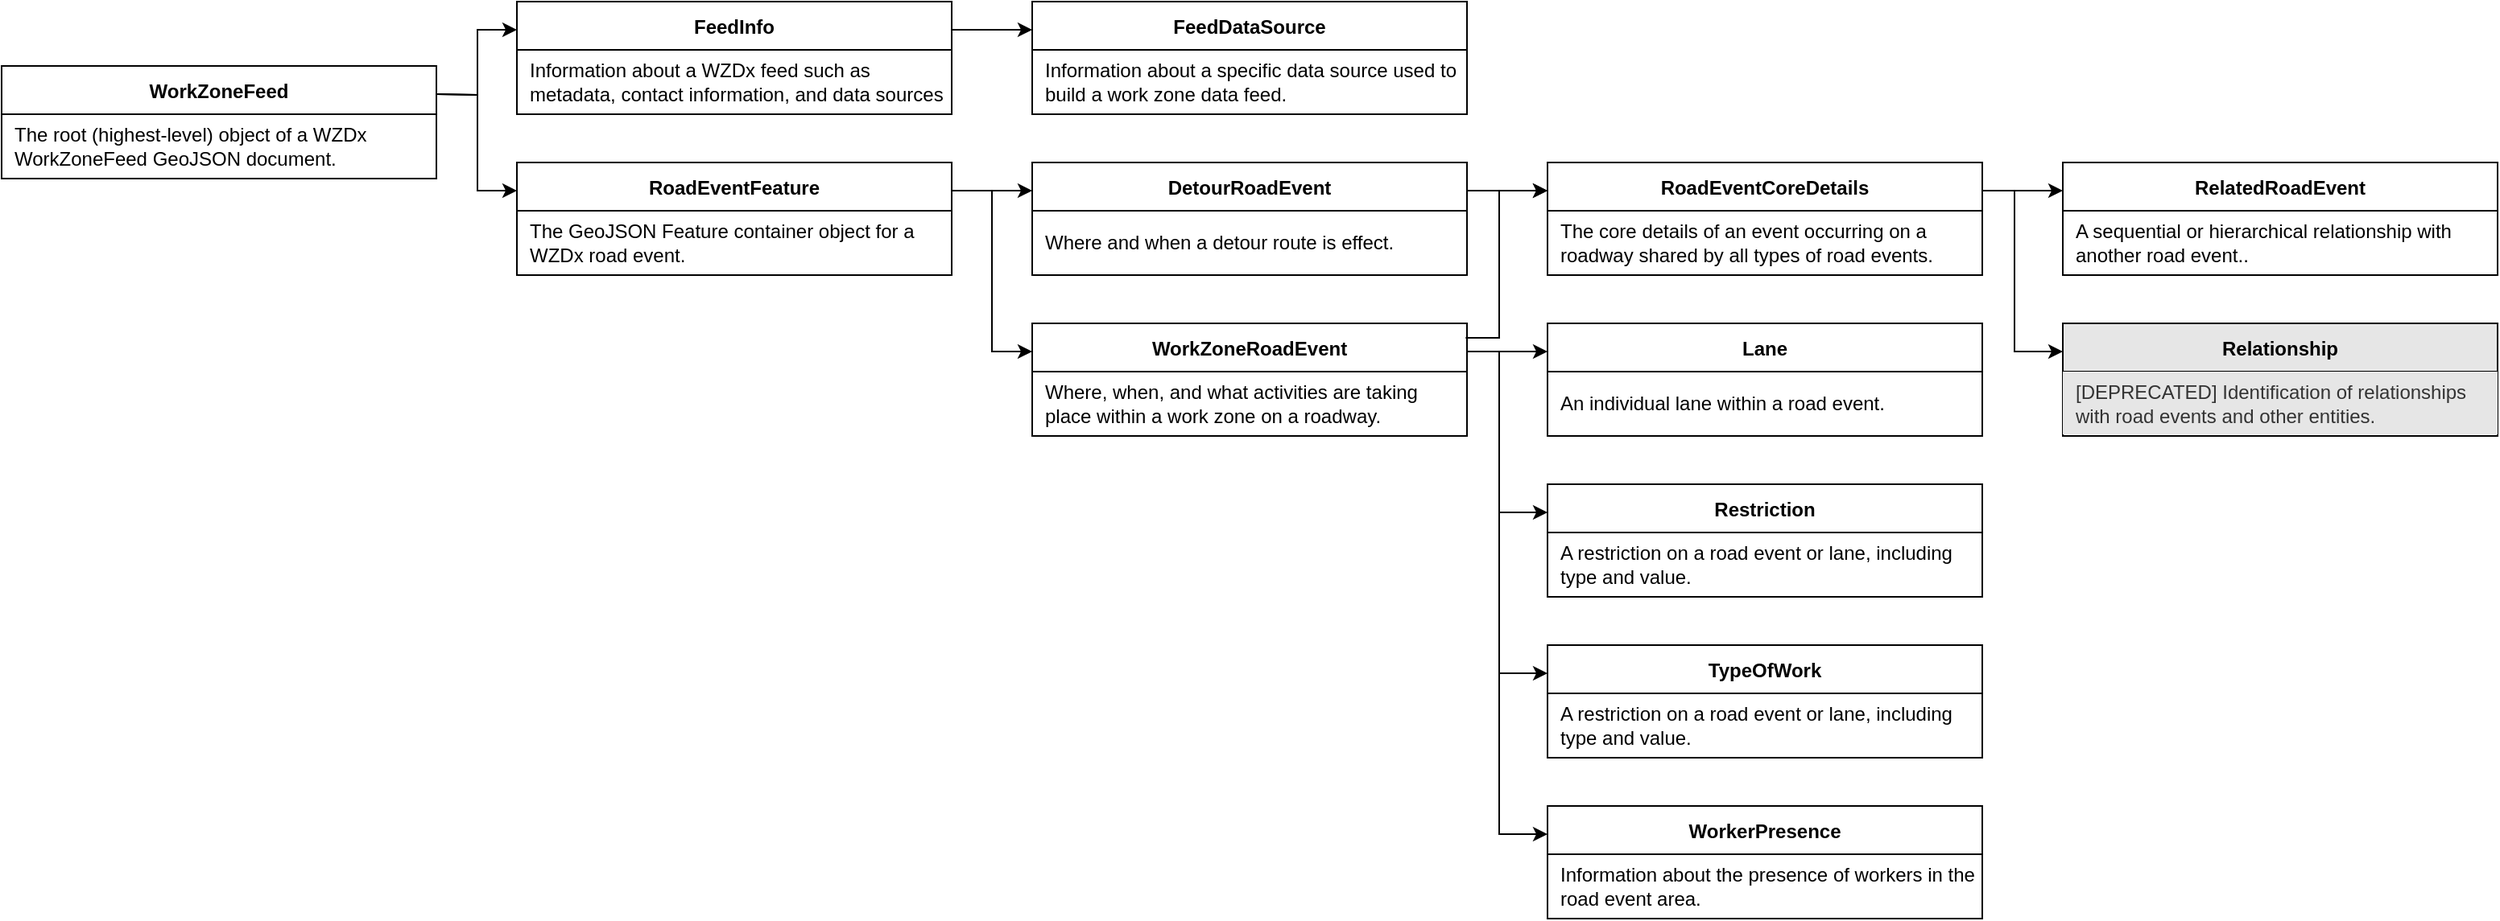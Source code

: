 <mxfile version="20.2.3" type="google"><diagram id="R2lEEEUBdFMjLlhIrx00" name="wzdx_object_diagram"><mxGraphModel grid="1" page="1" gridSize="10" guides="0" tooltips="1" connect="1" arrows="1" fold="1" pageScale="1" pageWidth="1100" pageHeight="850" math="0" shadow="0" extFonts="Permanent Marker^https://fonts.googleapis.com/css?family=Permanent+Marker"><root><mxCell id="0"/><mxCell id="1" parent="0"/><mxCell id="k0RqxaRmuKo-K8MDaf9T-9" style="edgeStyle=orthogonalEdgeStyle;rounded=0;orthogonalLoop=1;jettySize=auto;html=1;exitX=1;exitY=0.25;exitDx=0;exitDy=0;entryX=0;entryY=0.25;entryDx=0;entryDy=0;" edge="1" parent="1" target="C-vyLk0tnHw3VtMMgP7b-23"><mxGeometry relative="1" as="geometry"><mxPoint x="340" y="147.5" as="sourcePoint"/></mxGeometry></mxCell><mxCell id="k0RqxaRmuKo-K8MDaf9T-10" style="edgeStyle=orthogonalEdgeStyle;rounded=0;orthogonalLoop=1;jettySize=auto;html=1;exitX=1;exitY=0.5;exitDx=0;exitDy=0;entryX=-0.003;entryY=0.158;entryDx=0;entryDy=0;entryPerimeter=0;" edge="1" parent="1" target="BHbQhKfwGy02K6a1aAIS-3"><mxGeometry relative="1" as="geometry"/></mxCell><mxCell id="C-vyLk0tnHw3VtMMgP7b-23" value="FeedInfo" style="shape=table;startSize=30;container=1;collapsible=1;childLayout=tableLayout;fixedRows=1;rowLines=0;fontStyle=1;align=center;resizeLast=1;" vertex="1" parent="1"><mxGeometry x="390" y="90" width="270" height="70" as="geometry"/></mxCell><mxCell id="C-vyLk0tnHw3VtMMgP7b-27" value="" style="shape=partialRectangle;collapsible=0;dropTarget=0;pointerEvents=0;fillColor=none;points=[[0,0.5],[1,0.5]];portConstraint=eastwest;top=0;left=0;right=0;bottom=0;" vertex="1" parent="C-vyLk0tnHw3VtMMgP7b-23"><mxGeometry y="30" width="270" height="40" as="geometry"/></mxCell><mxCell id="C-vyLk0tnHw3VtMMgP7b-29" value="Information about a WZDx feed such as metadata, contact information, and data sources" style="shape=partialRectangle;overflow=hidden;connectable=0;fillColor=none;top=0;left=0;bottom=0;right=0;align=left;spacingLeft=6;fontStyle=0;whiteSpace=wrap;" vertex="1" parent="C-vyLk0tnHw3VtMMgP7b-27"><mxGeometry width="270" height="40" as="geometry"><mxRectangle width="270" height="40" as="alternateBounds"/></mxGeometry></mxCell><mxCell id="BHbQhKfwGy02K6a1aAIS-3" value="RoadEventFeature" style="shape=table;startSize=30;container=1;collapsible=1;childLayout=tableLayout;fixedRows=1;rowLines=0;fontStyle=1;align=center;resizeLast=1;" vertex="1" parent="1"><mxGeometry x="390" y="190" width="270" height="70" as="geometry"/></mxCell><mxCell id="BHbQhKfwGy02K6a1aAIS-4" value="" style="shape=partialRectangle;collapsible=0;dropTarget=0;pointerEvents=0;fillColor=none;points=[[0,0.5],[1,0.5]];portConstraint=eastwest;top=0;left=0;right=0;bottom=0;" vertex="1" parent="BHbQhKfwGy02K6a1aAIS-3"><mxGeometry y="30" width="270" height="39" as="geometry"/></mxCell><mxCell id="BHbQhKfwGy02K6a1aAIS-6" value="The GeoJSON Feature container object for a WZDx road event." style="shape=partialRectangle;overflow=hidden;connectable=0;top=0;left=0;bottom=0;right=0;align=left;spacingLeft=6;fontStyle=0;strokeColor=#d6b656;fillColor=none;whiteSpace=wrap;" vertex="1" parent="BHbQhKfwGy02K6a1aAIS-4"><mxGeometry width="270" height="39" as="geometry"><mxRectangle width="270" height="39" as="alternateBounds"/></mxGeometry></mxCell><mxCell id="qHT-F6r8HrtqaLLa95We-6" value="FeedDataSource" style="shape=table;startSize=30;container=1;collapsible=1;childLayout=tableLayout;fixedRows=1;rowLines=0;fontStyle=1;align=center;resizeLast=1;" vertex="1" parent="1"><mxGeometry x="710" y="90" width="270" height="70" as="geometry"/></mxCell><mxCell id="qHT-F6r8HrtqaLLa95We-7" value="" style="shape=partialRectangle;collapsible=0;dropTarget=0;pointerEvents=0;fillColor=none;points=[[0,0.5],[1,0.5]];portConstraint=eastwest;top=0;left=0;right=0;bottom=0;" vertex="1" parent="qHT-F6r8HrtqaLLa95We-6"><mxGeometry y="30" width="270" height="39" as="geometry"/></mxCell><mxCell id="qHT-F6r8HrtqaLLa95We-9" value="Information about a specific data source used to build a work zone data feed." style="shape=partialRectangle;overflow=hidden;connectable=0;top=0;left=0;bottom=0;right=0;align=left;spacingLeft=6;fontStyle=0;strokeColor=#d6b656;fillColor=none;whiteSpace=wrap;" vertex="1" parent="qHT-F6r8HrtqaLLa95We-7"><mxGeometry width="270" height="39" as="geometry"><mxRectangle width="270" height="39" as="alternateBounds"/></mxGeometry></mxCell><mxCell id="qHT-F6r8HrtqaLLa95We-10" value="DetourRoadEvent" style="shape=table;startSize=30;container=1;collapsible=1;childLayout=tableLayout;fixedRows=1;rowLines=0;fontStyle=1;align=center;resizeLast=1;" vertex="1" parent="1"><mxGeometry x="710" y="190" width="270" height="70" as="geometry"/></mxCell><mxCell id="qHT-F6r8HrtqaLLa95We-11" value="" style="shape=partialRectangle;collapsible=0;dropTarget=0;pointerEvents=0;fillColor=none;points=[[0,0.5],[1,0.5]];portConstraint=eastwest;top=0;left=0;right=0;bottom=0;" vertex="1" parent="qHT-F6r8HrtqaLLa95We-10"><mxGeometry y="30" width="270" height="39" as="geometry"/></mxCell><mxCell id="qHT-F6r8HrtqaLLa95We-13" value="Where and when a detour route is effect." style="shape=partialRectangle;overflow=hidden;connectable=0;top=0;left=0;bottom=0;right=0;align=left;spacingLeft=6;fontStyle=0;strokeColor=#d6b656;fillColor=none;whiteSpace=wrap;" vertex="1" parent="qHT-F6r8HrtqaLLa95We-11"><mxGeometry width="270" height="39" as="geometry"><mxRectangle width="270" height="39" as="alternateBounds"/></mxGeometry></mxCell><mxCell id="qHT-F6r8HrtqaLLa95We-14" value="WorkZoneRoadEvent" style="shape=table;startSize=30;container=1;collapsible=1;childLayout=tableLayout;fixedRows=1;rowLines=0;fontStyle=1;align=center;resizeLast=1;" vertex="1" parent="1"><mxGeometry x="710" y="290" width="270" height="70" as="geometry"/></mxCell><mxCell id="qHT-F6r8HrtqaLLa95We-15" value="" style="shape=partialRectangle;collapsible=0;dropTarget=0;pointerEvents=0;fillColor=none;points=[[0,0.5],[1,0.5]];portConstraint=eastwest;top=0;left=0;right=0;bottom=0;" vertex="1" parent="qHT-F6r8HrtqaLLa95We-14"><mxGeometry y="30" width="270" height="39" as="geometry"/></mxCell><mxCell id="qHT-F6r8HrtqaLLa95We-17" value="Where, when, and what activities are taking place within a work zone on a roadway." style="shape=partialRectangle;overflow=hidden;connectable=0;top=0;left=0;bottom=0;right=0;align=left;spacingLeft=6;fontStyle=0;strokeColor=#d6b656;fillColor=none;whiteSpace=wrap;" vertex="1" parent="qHT-F6r8HrtqaLLa95We-15"><mxGeometry width="270" height="39" as="geometry"><mxRectangle width="270" height="39" as="alternateBounds"/></mxGeometry></mxCell><mxCell id="qHT-F6r8HrtqaLLa95We-18" value="RoadEventCoreDetails" style="shape=table;startSize=30;container=1;collapsible=1;childLayout=tableLayout;fixedRows=1;rowLines=0;fontStyle=1;align=center;resizeLast=1;" vertex="1" parent="1"><mxGeometry x="1030" y="190" width="270" height="70" as="geometry"/></mxCell><mxCell id="qHT-F6r8HrtqaLLa95We-19" value="" style="shape=partialRectangle;collapsible=0;dropTarget=0;pointerEvents=0;fillColor=none;points=[[0,0.5],[1,0.5]];portConstraint=eastwest;top=0;left=0;right=0;bottom=0;" vertex="1" parent="qHT-F6r8HrtqaLLa95We-18"><mxGeometry y="30" width="270" height="39" as="geometry"/></mxCell><mxCell id="qHT-F6r8HrtqaLLa95We-21" value="The core details of an event occurring on a roadway shared by all types of road events." style="shape=partialRectangle;overflow=hidden;connectable=0;top=0;left=0;bottom=0;right=0;align=left;spacingLeft=6;fontStyle=0;strokeColor=#d6b656;fillColor=none;whiteSpace=wrap;" vertex="1" parent="qHT-F6r8HrtqaLLa95We-19"><mxGeometry width="270" height="39" as="geometry"><mxRectangle width="270" height="39" as="alternateBounds"/></mxGeometry></mxCell><mxCell id="qHT-F6r8HrtqaLLa95We-22" value="Lane" style="shape=table;startSize=30;container=1;collapsible=1;childLayout=tableLayout;fixedRows=1;rowLines=0;fontStyle=1;align=center;resizeLast=1;" vertex="1" parent="1"><mxGeometry x="1030" y="290" width="270" height="70" as="geometry"/></mxCell><mxCell id="qHT-F6r8HrtqaLLa95We-23" value="" style="shape=partialRectangle;collapsible=0;dropTarget=0;pointerEvents=0;fillColor=none;points=[[0,0.5],[1,0.5]];portConstraint=eastwest;top=0;left=0;right=0;bottom=0;" vertex="1" parent="qHT-F6r8HrtqaLLa95We-22"><mxGeometry y="30" width="270" height="39" as="geometry"/></mxCell><mxCell id="qHT-F6r8HrtqaLLa95We-25" value="An individual lane within a road event." style="shape=partialRectangle;overflow=hidden;connectable=0;top=0;left=0;bottom=0;right=0;align=left;spacingLeft=6;fontStyle=0;strokeColor=#d6b656;fillColor=none;whiteSpace=wrap;" vertex="1" parent="qHT-F6r8HrtqaLLa95We-23"><mxGeometry width="270" height="39" as="geometry"><mxRectangle width="270" height="39" as="alternateBounds"/></mxGeometry></mxCell><mxCell id="qHT-F6r8HrtqaLLa95We-26" value="Restriction" style="shape=table;startSize=30;container=1;collapsible=1;childLayout=tableLayout;fixedRows=1;rowLines=0;fontStyle=1;align=center;resizeLast=1;" vertex="1" parent="1"><mxGeometry x="1030" y="390" width="270" height="70" as="geometry"/></mxCell><mxCell id="qHT-F6r8HrtqaLLa95We-27" value="" style="shape=partialRectangle;collapsible=0;dropTarget=0;pointerEvents=0;fillColor=none;points=[[0,0.5],[1,0.5]];portConstraint=eastwest;top=0;left=0;right=0;bottom=0;" vertex="1" parent="qHT-F6r8HrtqaLLa95We-26"><mxGeometry y="30" width="270" height="39" as="geometry"/></mxCell><mxCell id="qHT-F6r8HrtqaLLa95We-29" value="A restriction on a road event or lane, including type and value." style="shape=partialRectangle;overflow=hidden;connectable=0;top=0;left=0;bottom=0;right=0;align=left;spacingLeft=6;fontStyle=0;strokeColor=#d6b656;fillColor=none;whiteSpace=wrap;" vertex="1" parent="qHT-F6r8HrtqaLLa95We-27"><mxGeometry width="270" height="39" as="geometry"><mxRectangle width="270" height="39" as="alternateBounds"/></mxGeometry></mxCell><mxCell id="qHT-F6r8HrtqaLLa95We-30" value="RelatedRoadEvent" style="shape=table;startSize=30;container=1;collapsible=1;childLayout=tableLayout;fixedRows=1;rowLines=0;fontStyle=1;align=center;resizeLast=1;" vertex="1" parent="1"><mxGeometry x="1350" y="190" width="270" height="70" as="geometry"/></mxCell><mxCell id="qHT-F6r8HrtqaLLa95We-31" value="" style="shape=partialRectangle;collapsible=0;dropTarget=0;pointerEvents=0;fillColor=none;points=[[0,0.5],[1,0.5]];portConstraint=eastwest;top=0;left=0;right=0;bottom=0;" vertex="1" parent="qHT-F6r8HrtqaLLa95We-30"><mxGeometry y="30" width="270" height="39" as="geometry"/></mxCell><mxCell id="qHT-F6r8HrtqaLLa95We-33" value="A sequential or hierarchical relationship with another road event.." style="shape=partialRectangle;overflow=hidden;connectable=0;top=0;left=0;bottom=0;right=0;align=left;spacingLeft=6;fontStyle=0;strokeColor=#d6b656;fillColor=none;whiteSpace=wrap;" vertex="1" parent="qHT-F6r8HrtqaLLa95We-31"><mxGeometry width="270" height="39" as="geometry"><mxRectangle width="270" height="39" as="alternateBounds"/></mxGeometry></mxCell><mxCell id="qHT-F6r8HrtqaLLa95We-34" value="TypeOfWork" style="shape=table;startSize=30;container=1;collapsible=1;childLayout=tableLayout;fixedRows=1;rowLines=0;fontStyle=1;align=center;resizeLast=1;" vertex="1" parent="1"><mxGeometry x="1030" y="490" width="270" height="70" as="geometry"/></mxCell><mxCell id="qHT-F6r8HrtqaLLa95We-35" value="" style="shape=partialRectangle;collapsible=0;dropTarget=0;pointerEvents=0;fillColor=none;points=[[0,0.5],[1,0.5]];portConstraint=eastwest;top=0;left=0;right=0;bottom=0;" vertex="1" parent="qHT-F6r8HrtqaLLa95We-34"><mxGeometry y="30" width="270" height="39" as="geometry"/></mxCell><mxCell id="qHT-F6r8HrtqaLLa95We-37" value="A restriction on a road event or lane, including type and value." style="shape=partialRectangle;overflow=hidden;connectable=0;top=0;left=0;bottom=0;right=0;align=left;spacingLeft=6;fontStyle=0;strokeColor=#d6b656;fillColor=none;whiteSpace=wrap;" vertex="1" parent="qHT-F6r8HrtqaLLa95We-35"><mxGeometry width="270" height="39" as="geometry"><mxRectangle width="270" height="39" as="alternateBounds"/></mxGeometry></mxCell><mxCell id="qHT-F6r8HrtqaLLa95We-38" value="WorkerPresence" style="shape=table;startSize=30;container=1;collapsible=1;childLayout=tableLayout;fixedRows=1;rowLines=0;fontStyle=1;align=center;resizeLast=1;" vertex="1" parent="1"><mxGeometry x="1030" y="590" width="270" height="70" as="geometry"/></mxCell><mxCell id="qHT-F6r8HrtqaLLa95We-39" value="" style="shape=partialRectangle;collapsible=0;dropTarget=0;pointerEvents=0;fillColor=none;points=[[0,0.5],[1,0.5]];portConstraint=eastwest;top=0;left=0;right=0;bottom=0;" vertex="1" parent="qHT-F6r8HrtqaLLa95We-38"><mxGeometry y="30" width="270" height="39" as="geometry"/></mxCell><mxCell id="qHT-F6r8HrtqaLLa95We-41" value="Information about the presence of workers in the road event area." style="shape=partialRectangle;overflow=hidden;connectable=0;top=0;left=0;bottom=0;right=0;align=left;spacingLeft=6;fontStyle=0;strokeColor=#d6b656;fillColor=none;whiteSpace=wrap;" vertex="1" parent="qHT-F6r8HrtqaLLa95We-39"><mxGeometry width="270" height="39" as="geometry"><mxRectangle width="270" height="39" as="alternateBounds"/></mxGeometry></mxCell><mxCell id="Q4F0YYo54zgFtf_VKap_-1" value="Relationship" style="shape=table;startSize=30;container=1;collapsible=1;childLayout=tableLayout;fixedRows=1;rowLines=0;fontStyle=1;align=center;resizeLast=1;fillColor=#E6E6E6;" vertex="1" parent="1"><mxGeometry x="1350" y="290" width="270" height="70" as="geometry"/></mxCell><mxCell id="Q4F0YYo54zgFtf_VKap_-2" value="" style="shape=partialRectangle;collapsible=0;dropTarget=0;pointerEvents=0;fillColor=none;points=[[0,0.5],[1,0.5]];portConstraint=eastwest;top=0;left=0;right=0;bottom=0;" vertex="1" parent="Q4F0YYo54zgFtf_VKap_-1"><mxGeometry y="30" width="270" height="39" as="geometry"/></mxCell><mxCell id="Q4F0YYo54zgFtf_VKap_-4" value="[DEPRECATED] Identification of relationships with road events and other entities." style="shape=partialRectangle;overflow=hidden;connectable=0;top=0;left=0;bottom=0;right=0;align=left;spacingLeft=6;fontStyle=0;strokeColor=#666666;fillColor=#E6E6E6;whiteSpace=wrap;fontColor=#333333;" vertex="1" parent="Q4F0YYo54zgFtf_VKap_-2"><mxGeometry width="270" height="39" as="geometry"><mxRectangle width="270" height="39" as="alternateBounds"/></mxGeometry></mxCell><mxCell id="Q4F0YYo54zgFtf_VKap_-6" style="edgeStyle=orthogonalEdgeStyle;rounded=0;orthogonalLoop=1;jettySize=auto;html=1;exitX=1;exitY=0.25;exitDx=0;exitDy=0;entryX=0;entryY=0.25;entryDx=0;entryDy=0;endWidth=6.234;" edge="1" parent="1" source="C-vyLk0tnHw3VtMMgP7b-23" target="qHT-F6r8HrtqaLLa95We-6"><mxGeometry relative="1" as="geometry"><mxPoint x="700" y="60" as="sourcePoint"/><mxPoint x="770" y="60" as="targetPoint"/></mxGeometry></mxCell><mxCell id="Q4F0YYo54zgFtf_VKap_-9" style="edgeStyle=orthogonalEdgeStyle;rounded=0;orthogonalLoop=1;jettySize=auto;html=1;entryX=0;entryY=0.25;entryDx=0;entryDy=0;endWidth=6.234;exitX=1;exitY=0.25;exitDx=0;exitDy=0;" edge="1" parent="1" target="BHbQhKfwGy02K6a1aAIS-3"><mxGeometry relative="1" as="geometry"><mxPoint x="340" y="147.5" as="sourcePoint"/><mxPoint x="742" y="117.5" as="targetPoint"/></mxGeometry></mxCell><mxCell id="Q4F0YYo54zgFtf_VKap_-10" style="edgeStyle=orthogonalEdgeStyle;rounded=0;orthogonalLoop=1;jettySize=auto;html=1;exitX=1;exitY=0.25;exitDx=0;exitDy=0;entryX=0;entryY=0.25;entryDx=0;entryDy=0;endWidth=6.234;" edge="1" parent="1" source="BHbQhKfwGy02K6a1aAIS-3" target="qHT-F6r8HrtqaLLa95We-10"><mxGeometry relative="1" as="geometry"><mxPoint x="690" y="210" as="sourcePoint"/><mxPoint x="732" y="210" as="targetPoint"/></mxGeometry></mxCell><mxCell id="Q4F0YYo54zgFtf_VKap_-11" style="edgeStyle=orthogonalEdgeStyle;rounded=0;orthogonalLoop=1;jettySize=auto;html=1;exitX=1;exitY=0.25;exitDx=0;exitDy=0;entryX=0;entryY=0.25;entryDx=0;entryDy=0;endWidth=6.234;" edge="1" parent="1" source="BHbQhKfwGy02K6a1aAIS-3" target="qHT-F6r8HrtqaLLa95We-14"><mxGeometry relative="1" as="geometry"><mxPoint x="710" y="127.5" as="sourcePoint"/><mxPoint x="752" y="127.5" as="targetPoint"/></mxGeometry></mxCell><mxCell id="Q4F0YYo54zgFtf_VKap_-12" style="edgeStyle=orthogonalEdgeStyle;rounded=0;orthogonalLoop=1;jettySize=auto;html=1;exitX=1;exitY=0.25;exitDx=0;exitDy=0;entryX=0;entryY=0.25;entryDx=0;entryDy=0;" edge="1" parent="1" source="qHT-F6r8HrtqaLLa95We-10" target="qHT-F6r8HrtqaLLa95We-18"><mxGeometry relative="1" as="geometry"><mxPoint x="1000" y="240" as="sourcePoint"/><mxPoint x="1060" y="230" as="targetPoint"/></mxGeometry></mxCell><mxCell id="Q4F0YYo54zgFtf_VKap_-13" style="edgeStyle=orthogonalEdgeStyle;rounded=0;orthogonalLoop=1;jettySize=auto;html=1;exitX=1;exitY=0.25;exitDx=0;exitDy=0;entryX=0;entryY=0.25;entryDx=0;entryDy=0;" edge="1" parent="1" source="qHT-F6r8HrtqaLLa95We-14" target="qHT-F6r8HrtqaLLa95We-38"><mxGeometry relative="1" as="geometry"><mxPoint x="1040" y="217.5" as="sourcePoint"/><mxPoint x="1060" y="370" as="targetPoint"/><Array as="points"><mxPoint x="1000" y="308"/><mxPoint x="1000" y="608"/></Array></mxGeometry></mxCell><mxCell id="Q4F0YYo54zgFtf_VKap_-14" style="edgeStyle=orthogonalEdgeStyle;rounded=0;orthogonalLoop=1;jettySize=auto;html=1;exitX=1;exitY=0.25;exitDx=0;exitDy=0;entryX=0;entryY=0.25;entryDx=0;entryDy=0;endWidth=6.234;" edge="1" parent="1" source="qHT-F6r8HrtqaLLa95We-14" target="qHT-F6r8HrtqaLLa95We-22"><mxGeometry relative="1" as="geometry"><mxPoint x="950" y="290" as="sourcePoint"/><mxPoint x="991" y="390" as="targetPoint"/></mxGeometry></mxCell><mxCell id="Q4F0YYo54zgFtf_VKap_-15" style="edgeStyle=orthogonalEdgeStyle;rounded=0;orthogonalLoop=1;jettySize=auto;html=1;exitX=1;exitY=0.25;exitDx=0;exitDy=0;entryX=0;entryY=0.25;entryDx=0;entryDy=0;endWidth=6.234;" edge="1" parent="1" source="qHT-F6r8HrtqaLLa95We-14" target="qHT-F6r8HrtqaLLa95We-26"><mxGeometry relative="1" as="geometry"><mxPoint x="1041" y="317.5" as="sourcePoint"/><mxPoint x="1080" y="317.5" as="targetPoint"/><Array as="points"><mxPoint x="1000" y="308"/><mxPoint x="1000" y="408"/></Array></mxGeometry></mxCell><mxCell id="Q4F0YYo54zgFtf_VKap_-16" style="edgeStyle=orthogonalEdgeStyle;rounded=0;orthogonalLoop=1;jettySize=auto;html=1;exitX=1;exitY=0.25;exitDx=0;exitDy=0;entryX=0;entryY=0.25;entryDx=0;entryDy=0;endWidth=6.234;" edge="1" parent="1" source="qHT-F6r8HrtqaLLa95We-14" target="qHT-F6r8HrtqaLLa95We-34"><mxGeometry relative="1" as="geometry"><mxPoint x="1041" y="317.5" as="sourcePoint"/><mxPoint x="1080" y="417.5" as="targetPoint"/><Array as="points"><mxPoint x="1000" y="308"/><mxPoint x="1000" y="508"/></Array></mxGeometry></mxCell><mxCell id="Q4F0YYo54zgFtf_VKap_-17" style="edgeStyle=orthogonalEdgeStyle;rounded=0;orthogonalLoop=1;jettySize=auto;html=1;exitX=1;exitY=0.25;exitDx=0;exitDy=0;entryX=0;entryY=0.25;entryDx=0;entryDy=0;" edge="1" parent="1" source="qHT-F6r8HrtqaLLa95We-18" target="Q4F0YYo54zgFtf_VKap_-1"><mxGeometry relative="1" as="geometry"><mxPoint x="1040" y="217.5" as="sourcePoint"/><mxPoint x="1080" y="217.5" as="targetPoint"/><Array as="points"><mxPoint x="1320" y="208"/><mxPoint x="1320" y="308"/></Array></mxGeometry></mxCell><mxCell id="Q4F0YYo54zgFtf_VKap_-19" style="edgeStyle=orthogonalEdgeStyle;rounded=0;orthogonalLoop=1;jettySize=auto;html=1;exitX=1;exitY=0.25;exitDx=0;exitDy=0;entryX=0;entryY=0.25;entryDx=0;entryDy=0;endWidth=6.234;" edge="1" parent="1" source="qHT-F6r8HrtqaLLa95We-18" target="qHT-F6r8HrtqaLLa95We-30"><mxGeometry relative="1" as="geometry"><mxPoint x="700" y="117.5" as="sourcePoint"/><mxPoint x="742" y="117.5" as="targetPoint"/></mxGeometry></mxCell><mxCell id="Q4F0YYo54zgFtf_VKap_-23" value="WorkZoneFeed" style="shape=table;startSize=30;container=1;collapsible=1;childLayout=tableLayout;fixedRows=1;rowLines=0;fontStyle=1;align=center;resizeLast=1;" vertex="1" parent="1"><mxGeometry x="70" y="130" width="270" height="70" as="geometry"/></mxCell><mxCell id="Q4F0YYo54zgFtf_VKap_-24" value="" style="shape=partialRectangle;collapsible=0;dropTarget=0;pointerEvents=0;fillColor=none;points=[[0,0.5],[1,0.5]];portConstraint=eastwest;top=0;left=0;right=0;bottom=0;" vertex="1" parent="Q4F0YYo54zgFtf_VKap_-23"><mxGeometry y="30" width="270" height="40" as="geometry"/></mxCell><mxCell id="Q4F0YYo54zgFtf_VKap_-26" value="The root (highest-level) object of a WZDx WorkZoneFeed GeoJSON document." style="shape=partialRectangle;overflow=hidden;connectable=0;fillColor=none;top=0;left=0;bottom=0;right=0;align=left;spacingLeft=6;fontStyle=0;whiteSpace=wrap;" vertex="1" parent="Q4F0YYo54zgFtf_VKap_-24"><mxGeometry width="270" height="40" as="geometry"><mxRectangle width="270" height="40" as="alternateBounds"/></mxGeometry></mxCell><mxCell id="_vP4howsVXhhBVb-7D-0-1" style="edgeStyle=orthogonalEdgeStyle;rounded=0;orthogonalLoop=1;jettySize=auto;html=1;entryX=0;entryY=0.25;entryDx=0;entryDy=0;exitX=0.997;exitY=0.129;exitDx=0;exitDy=0;exitPerimeter=0;" edge="1" parent="1" source="qHT-F6r8HrtqaLLa95We-14" target="qHT-F6r8HrtqaLLa95We-18"><mxGeometry relative="1" as="geometry"><mxPoint x="1050" y="280" as="sourcePoint"/><mxPoint x="1080" y="217.5" as="targetPoint"/><Array as="points"><mxPoint x="1000" y="299"/><mxPoint x="1000" y="208"/></Array></mxGeometry></mxCell></root></mxGraphModel></diagram></mxfile>